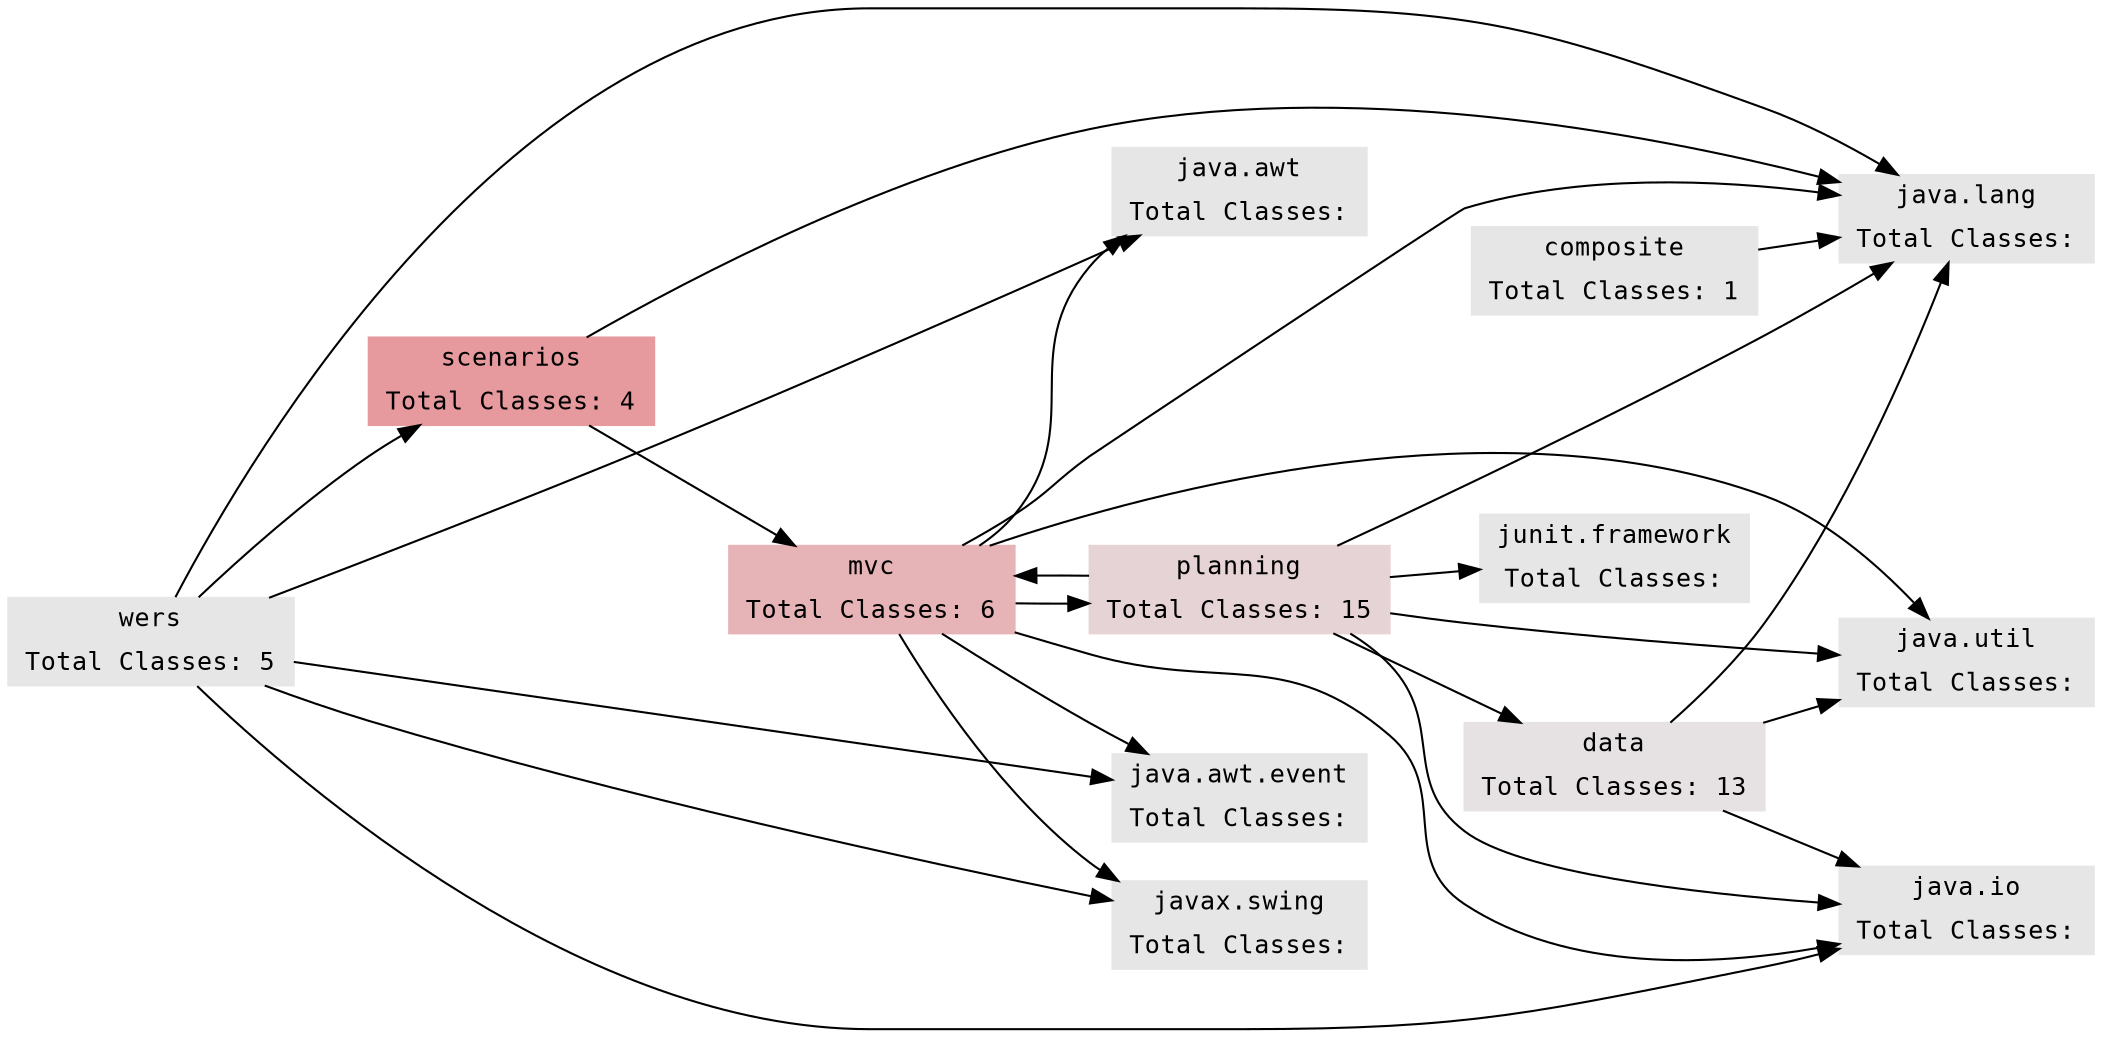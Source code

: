 
digraph g {
        graph [
	    rankdir = "LR"
	];
	node [
	    fontsize = "12"
	    fontname = "Courier"
	    shape = "ellipse"
	];
	edge[];
	"composite" [
        label="composite | Total Classes: 1"
	shape="record"
	color=".99 0 .9"
	style=filled
    ];
    "composite" -> "java.lang"
    "data" [
        label="data | Total Classes: 13"
	shape="record"
	color=".99 0.02 .9"
	style=filled
    ];
    "data" -> "java.io"
    "data" -> "java.lang"
    "data" -> "java.util"
    "java.awt" [
        label="java.awt | Total Classes: "
	shape="record"
	color=".99 0.0 .9"
	style=filled
    ];
    "java.awt.event" [
        label="java.awt.event | Total Classes: "
	shape="record"
	color=".99 0.0 .9"
	style=filled
    ];
    "java.io" [
        label="java.io | Total Classes: "
	shape="record"
	color=".99 0.0 .9"
	style=filled
    ];
    "java.lang" [
        label="java.lang | Total Classes: "
	shape="record"
	color=".99 0.0 .9"
	style=filled
    ];
    "java.util" [
        label="java.util | Total Classes: "
	shape="record"
	color=".99 0.0 .9"
	style=filled
    ];
    "javax.swing" [
        label="javax.swing | Total Classes: "
	shape="record"
	color=".99 0.0 .9"
	style=filled
    ];
    "junit.framework" [
        label="junit.framework | Total Classes: "
	shape="record"
	color=".99 0.0 .9"
	style=filled
    ];
    "mvc" [
        label="mvc | Total Classes: 6"
	shape="record"
	color=".99 0.22 .9"
	style=filled
    ];
    "mvc" -> "java.awt"
    "mvc" -> "java.awt.event"
    "mvc" -> "java.io"
    "mvc" -> "java.lang"
    "mvc" -> "java.util"
    "mvc" -> "javax.swing"
    "mvc" -> "planning"
    "planning" [
        label="planning | Total Classes: 15"
	shape="record"
	color=".99 0.08 .9"
	style=filled
    ];
    "planning" -> "data"
    "planning" -> "java.io"
    "planning" -> "java.lang"
    "planning" -> "java.util"
    "planning" -> "junit.framework"
    "planning" -> "mvc"
    "scenarios" [
        label="scenarios | Total Classes: 4"
	shape="record"
	color=".99 0.33 .9"
	style=filled
    ];
    "scenarios" -> "java.lang"
    "scenarios" -> "mvc"
    "wers" [
        label="wers | Total Classes: 5"
	shape="record"
	color=".99 0 .9"
	style=filled
    ];
    "wers" -> "java.awt"
    "wers" -> "java.awt.event"
    "wers" -> "java.io"
    "wers" -> "java.lang"
    "wers" -> "javax.swing"
    "wers" -> "scenarios"
    
}
